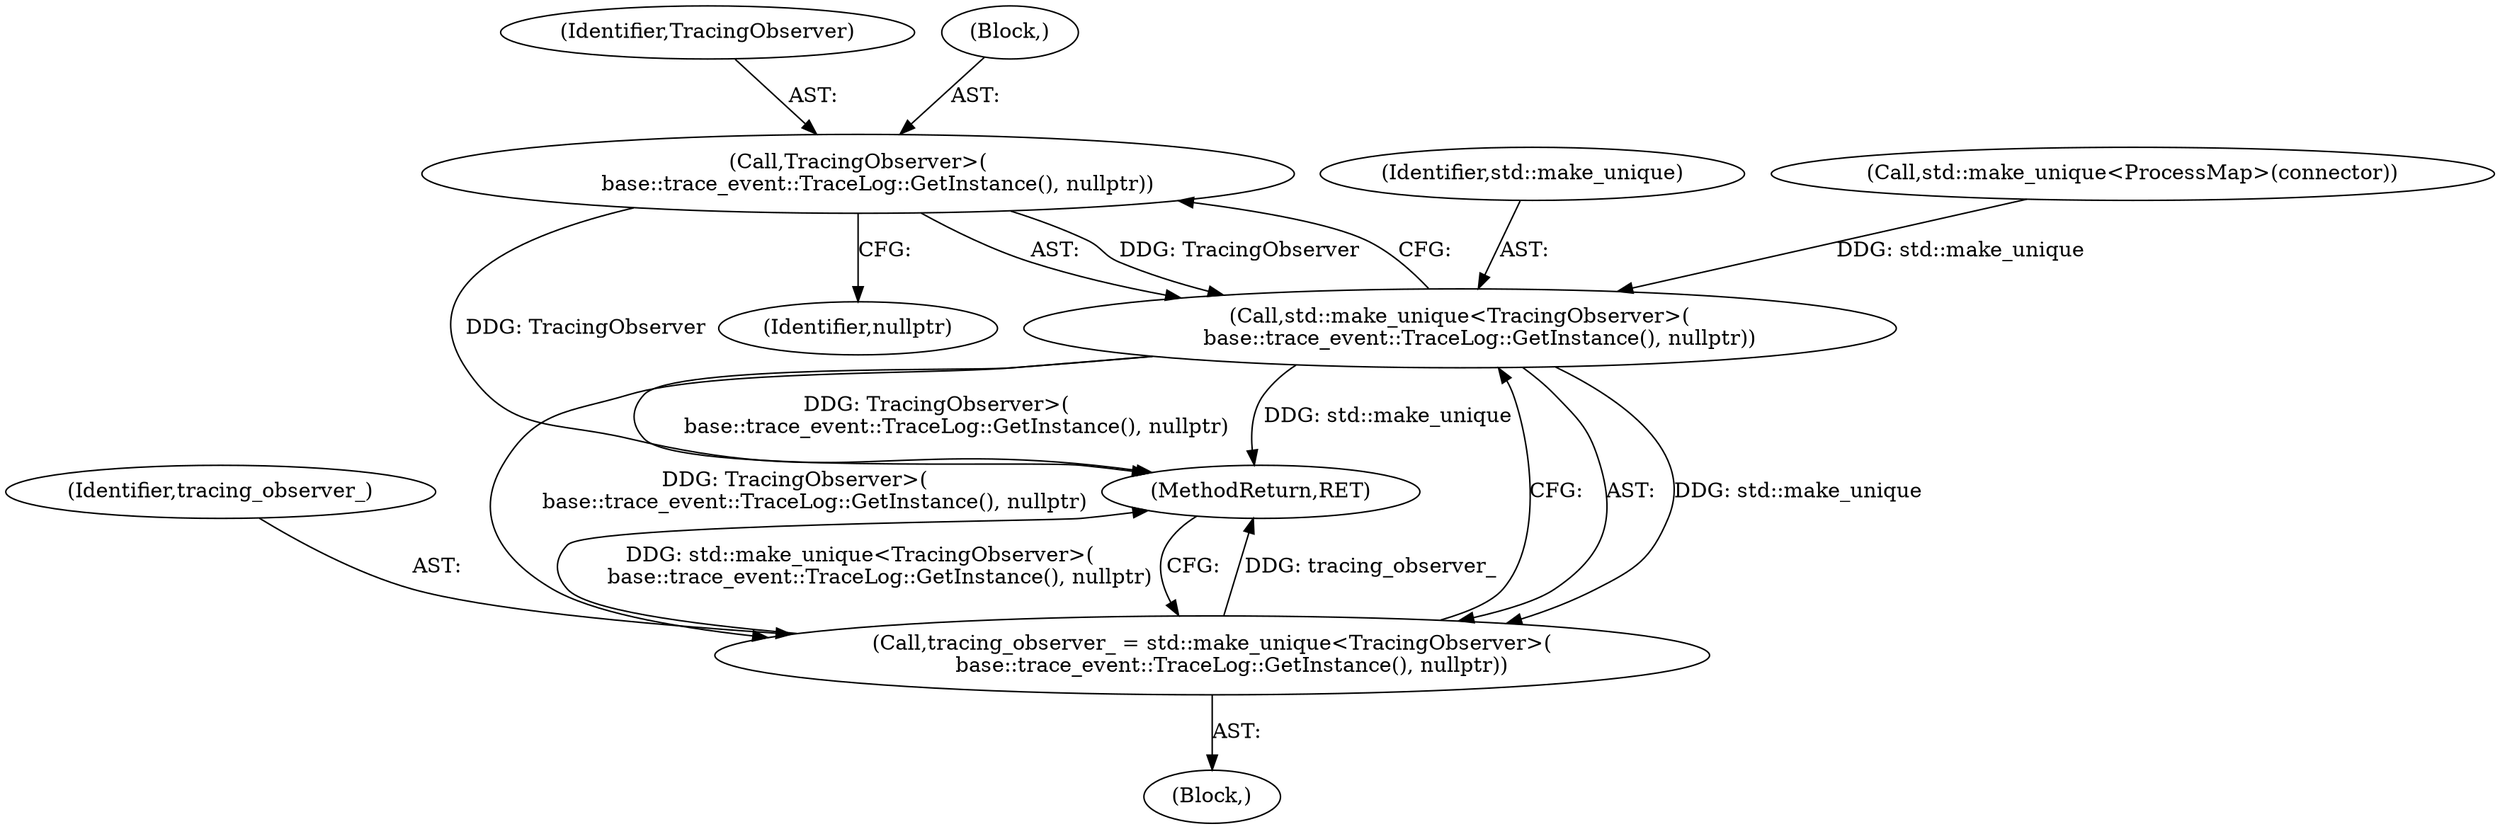 digraph "0_Chrome_fa76a9f7ef6a028f83f97c181b150ecfd2b13be1@API" {
"1000122" [label="(Call,TracingObserver>(\n      base::trace_event::TraceLog::GetInstance(), nullptr))"];
"1000120" [label="(Call,std::make_unique<TracingObserver>(\n      base::trace_event::TraceLog::GetInstance(), nullptr))"];
"1000118" [label="(Call,tracing_observer_ = std::make_unique<TracingObserver>(\n      base::trace_event::TraceLog::GetInstance(), nullptr))"];
"1000123" [label="(Identifier,TracingObserver)"];
"1000122" [label="(Call,TracingObserver>(\n      base::trace_event::TraceLog::GetInstance(), nullptr))"];
"1000121" [label="(Identifier,std::make_unique)"];
"1000127" [label="(MethodReturn,RET)"];
"1000105" [label="(Call,std::make_unique<ProcessMap>(connector))"];
"1000126" [label="(Identifier,nullptr)"];
"1000119" [label="(Identifier,tracing_observer_)"];
"1000124" [label="(Block,)"];
"1000102" [label="(Block,)"];
"1000118" [label="(Call,tracing_observer_ = std::make_unique<TracingObserver>(\n      base::trace_event::TraceLog::GetInstance(), nullptr))"];
"1000120" [label="(Call,std::make_unique<TracingObserver>(\n      base::trace_event::TraceLog::GetInstance(), nullptr))"];
"1000122" -> "1000120"  [label="AST: "];
"1000122" -> "1000126"  [label="CFG: "];
"1000123" -> "1000122"  [label="AST: "];
"1000124" -> "1000122"  [label="AST: "];
"1000120" -> "1000122"  [label="CFG: "];
"1000122" -> "1000127"  [label="DDG: TracingObserver"];
"1000122" -> "1000120"  [label="DDG: TracingObserver"];
"1000120" -> "1000118"  [label="AST: "];
"1000121" -> "1000120"  [label="AST: "];
"1000118" -> "1000120"  [label="CFG: "];
"1000120" -> "1000127"  [label="DDG: TracingObserver>(\n      base::trace_event::TraceLog::GetInstance(), nullptr)"];
"1000120" -> "1000127"  [label="DDG: std::make_unique"];
"1000120" -> "1000118"  [label="DDG: std::make_unique"];
"1000120" -> "1000118"  [label="DDG: TracingObserver>(\n      base::trace_event::TraceLog::GetInstance(), nullptr)"];
"1000105" -> "1000120"  [label="DDG: std::make_unique"];
"1000118" -> "1000102"  [label="AST: "];
"1000119" -> "1000118"  [label="AST: "];
"1000127" -> "1000118"  [label="CFG: "];
"1000118" -> "1000127"  [label="DDG: tracing_observer_"];
"1000118" -> "1000127"  [label="DDG: std::make_unique<TracingObserver>(\n      base::trace_event::TraceLog::GetInstance(), nullptr)"];
}
